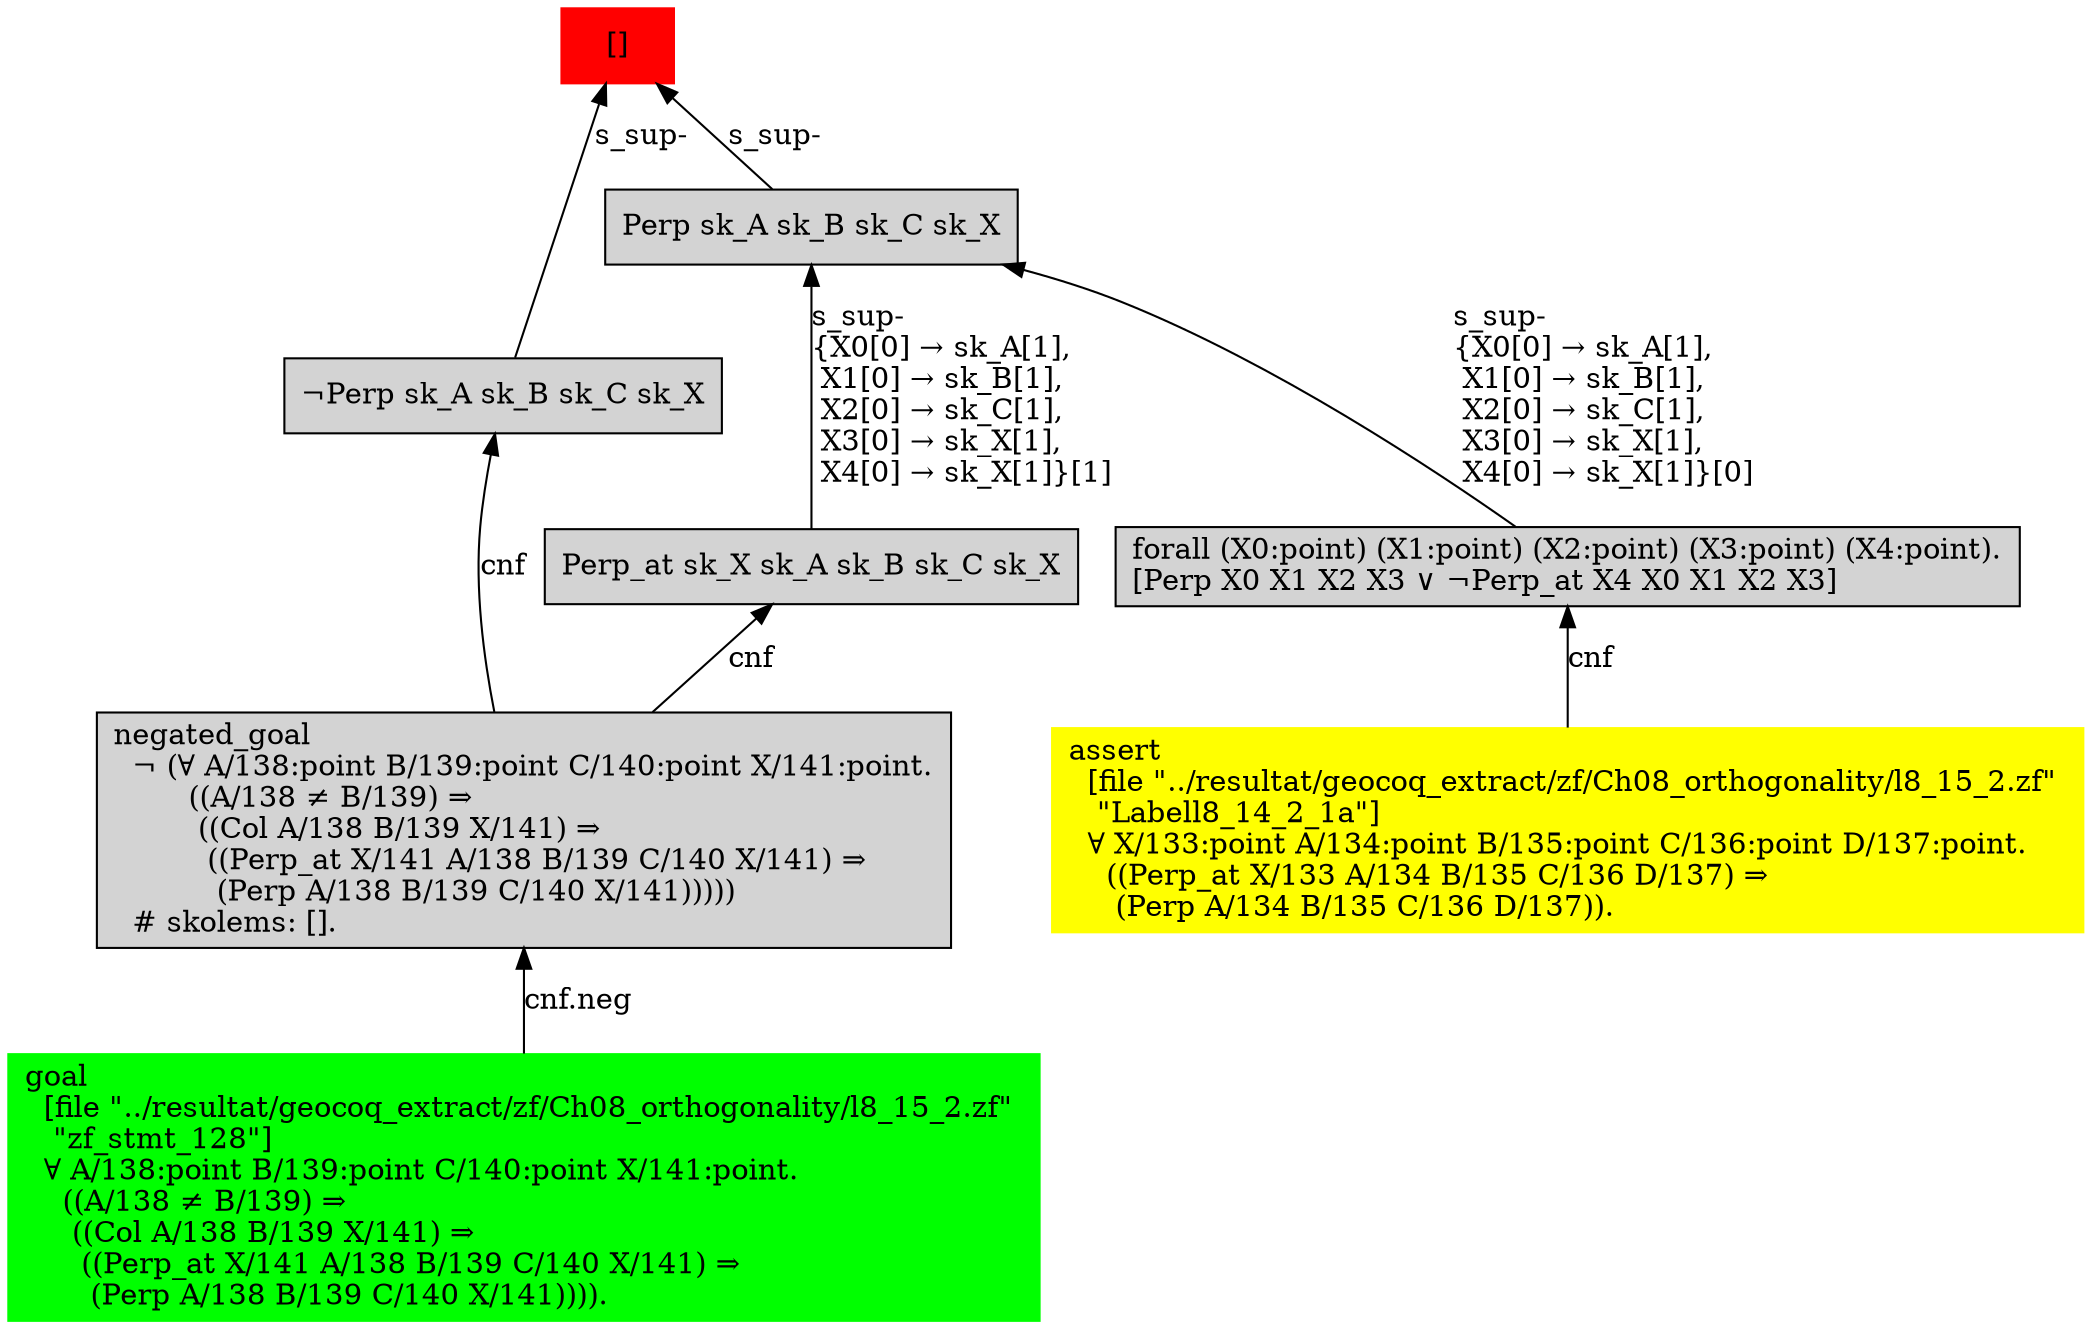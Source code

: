 digraph "unsat_graph" {
  vertex_0 [color=red, label="[]", shape=box, style=filled];
  vertex_0 -> vertex_1 [label="s_sup-\l", dir="back"];
  vertex_1 [shape=box, label="¬Perp sk_A sk_B sk_C sk_X\l", style=filled];
  vertex_1 -> vertex_2 [label="cnf", dir="back"];
  vertex_2 [shape=box, label="negated_goal\l  ¬ (∀ A/138:point B/139:point C/140:point X/141:point.\l        ((A/138 ≠ B/139) ⇒\l         ((Col A/138 B/139 X/141) ⇒\l          ((Perp_at X/141 A/138 B/139 C/140 X/141) ⇒\l           (Perp A/138 B/139 C/140 X/141)))))\l  # skolems: [].\l", style=filled];
  vertex_2 -> vertex_3 [label="cnf.neg", dir="back"];
  vertex_3 [color=green, shape=box, label="goal\l  [file \"../resultat/geocoq_extract/zf/Ch08_orthogonality/l8_15_2.zf\" \l   \"zf_stmt_128\"]\l  ∀ A/138:point B/139:point C/140:point X/141:point.\l    ((A/138 ≠ B/139) ⇒\l     ((Col A/138 B/139 X/141) ⇒\l      ((Perp_at X/141 A/138 B/139 C/140 X/141) ⇒\l       (Perp A/138 B/139 C/140 X/141)))).\l", style=filled];
  vertex_0 -> vertex_4 [label="s_sup-\l", dir="back"];
  vertex_4 [shape=box, label="Perp sk_A sk_B sk_C sk_X\l", style=filled];
  vertex_4 -> vertex_5 [label="s_sup-\l\{X0[0] → sk_A[1], \l X1[0] → sk_B[1], \l X2[0] → sk_C[1], \l X3[0] → sk_X[1], \l X4[0] → sk_X[1]\}[0]\l", dir="back"];
  vertex_5 [shape=box, label="forall (X0:point) (X1:point) (X2:point) (X3:point) (X4:point).\l[Perp X0 X1 X2 X3 ∨ ¬Perp_at X4 X0 X1 X2 X3]\l", style=filled];
  vertex_5 -> vertex_6 [label="cnf", dir="back"];
  vertex_6 [color=yellow, shape=box, label="assert\l  [file \"../resultat/geocoq_extract/zf/Ch08_orthogonality/l8_15_2.zf\" \l   \"Labell8_14_2_1a\"]\l  ∀ X/133:point A/134:point B/135:point C/136:point D/137:point.\l    ((Perp_at X/133 A/134 B/135 C/136 D/137) ⇒\l     (Perp A/134 B/135 C/136 D/137)).\l", style=filled];
  vertex_4 -> vertex_7 [label="s_sup-\l\{X0[0] → sk_A[1], \l X1[0] → sk_B[1], \l X2[0] → sk_C[1], \l X3[0] → sk_X[1], \l X4[0] → sk_X[1]\}[1]\l", dir="back"];
  vertex_7 [shape=box, label="Perp_at sk_X sk_A sk_B sk_C sk_X\l", style=filled];
  vertex_7 -> vertex_2 [label="cnf", dir="back"];
  }


